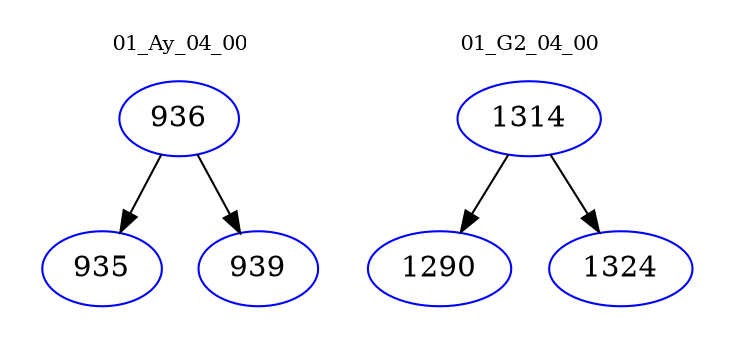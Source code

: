 digraph{
subgraph cluster_0 {
color = white
label = "01_Ay_04_00";
fontsize=10;
T0_936 [label="936", color="blue"]
T0_936 -> T0_935 [color="black"]
T0_935 [label="935", color="blue"]
T0_936 -> T0_939 [color="black"]
T0_939 [label="939", color="blue"]
}
subgraph cluster_1 {
color = white
label = "01_G2_04_00";
fontsize=10;
T1_1314 [label="1314", color="blue"]
T1_1314 -> T1_1290 [color="black"]
T1_1290 [label="1290", color="blue"]
T1_1314 -> T1_1324 [color="black"]
T1_1324 [label="1324", color="blue"]
}
}
